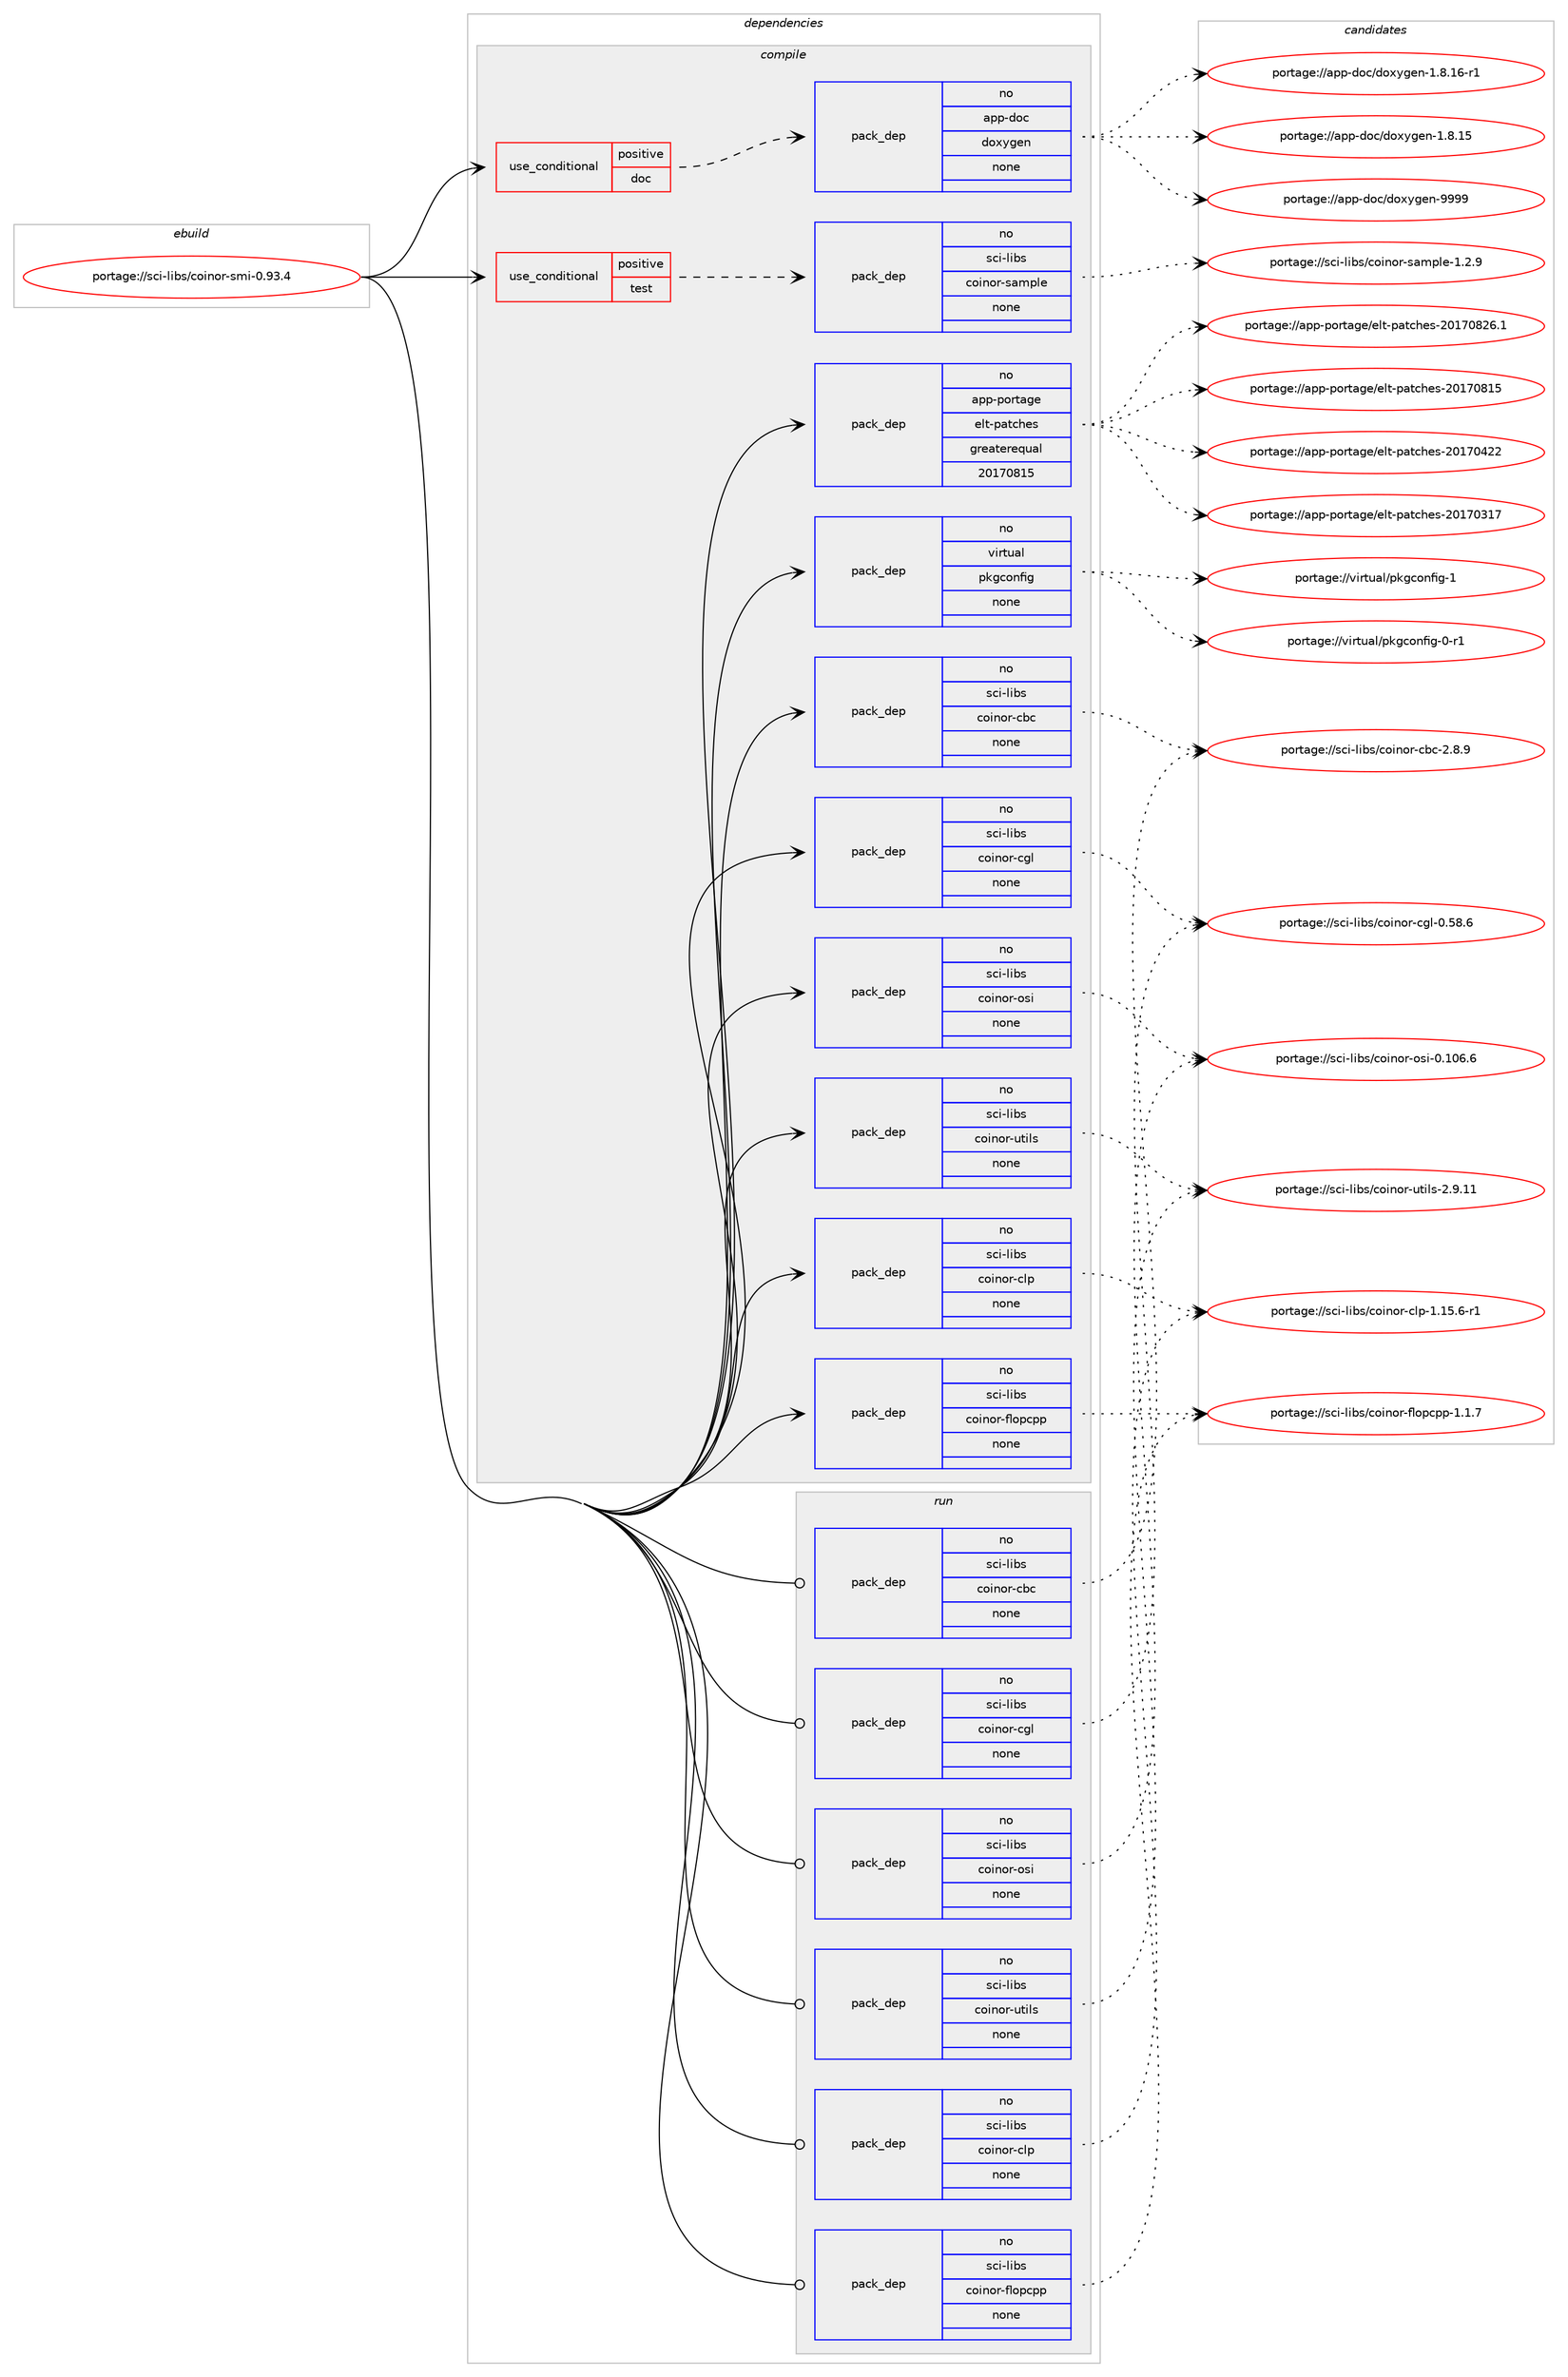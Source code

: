 digraph prolog {

# *************
# Graph options
# *************

newrank=true;
concentrate=true;
compound=true;
graph [rankdir=LR,fontname=Helvetica,fontsize=10,ranksep=1.5];#, ranksep=2.5, nodesep=0.2];
edge  [arrowhead=vee];
node  [fontname=Helvetica,fontsize=10];

# **********
# The ebuild
# **********

subgraph cluster_leftcol {
color=gray;
rank=same;
label=<<i>ebuild</i>>;
id [label="portage://sci-libs/coinor-smi-0.93.4", color=red, width=4, href="../sci-libs/coinor-smi-0.93.4.svg"];
}

# ****************
# The dependencies
# ****************

subgraph cluster_midcol {
color=gray;
label=<<i>dependencies</i>>;
subgraph cluster_compile {
fillcolor="#eeeeee";
style=filled;
label=<<i>compile</i>>;
subgraph cond11646 {
dependency55070 [label=<<TABLE BORDER="0" CELLBORDER="1" CELLSPACING="0" CELLPADDING="4"><TR><TD ROWSPAN="3" CELLPADDING="10">use_conditional</TD></TR><TR><TD>positive</TD></TR><TR><TD>doc</TD></TR></TABLE>>, shape=none, color=red];
subgraph pack42244 {
dependency55071 [label=<<TABLE BORDER="0" CELLBORDER="1" CELLSPACING="0" CELLPADDING="4" WIDTH="220"><TR><TD ROWSPAN="6" CELLPADDING="30">pack_dep</TD></TR><TR><TD WIDTH="110">no</TD></TR><TR><TD>app-doc</TD></TR><TR><TD>doxygen</TD></TR><TR><TD>none</TD></TR><TR><TD></TD></TR></TABLE>>, shape=none, color=blue];
}
dependency55070:e -> dependency55071:w [weight=20,style="dashed",arrowhead="vee"];
}
id:e -> dependency55070:w [weight=20,style="solid",arrowhead="vee"];
subgraph cond11647 {
dependency55072 [label=<<TABLE BORDER="0" CELLBORDER="1" CELLSPACING="0" CELLPADDING="4"><TR><TD ROWSPAN="3" CELLPADDING="10">use_conditional</TD></TR><TR><TD>positive</TD></TR><TR><TD>test</TD></TR></TABLE>>, shape=none, color=red];
subgraph pack42245 {
dependency55073 [label=<<TABLE BORDER="0" CELLBORDER="1" CELLSPACING="0" CELLPADDING="4" WIDTH="220"><TR><TD ROWSPAN="6" CELLPADDING="30">pack_dep</TD></TR><TR><TD WIDTH="110">no</TD></TR><TR><TD>sci-libs</TD></TR><TR><TD>coinor-sample</TD></TR><TR><TD>none</TD></TR><TR><TD></TD></TR></TABLE>>, shape=none, color=blue];
}
dependency55072:e -> dependency55073:w [weight=20,style="dashed",arrowhead="vee"];
}
id:e -> dependency55072:w [weight=20,style="solid",arrowhead="vee"];
subgraph pack42246 {
dependency55074 [label=<<TABLE BORDER="0" CELLBORDER="1" CELLSPACING="0" CELLPADDING="4" WIDTH="220"><TR><TD ROWSPAN="6" CELLPADDING="30">pack_dep</TD></TR><TR><TD WIDTH="110">no</TD></TR><TR><TD>app-portage</TD></TR><TR><TD>elt-patches</TD></TR><TR><TD>greaterequal</TD></TR><TR><TD>20170815</TD></TR></TABLE>>, shape=none, color=blue];
}
id:e -> dependency55074:w [weight=20,style="solid",arrowhead="vee"];
subgraph pack42247 {
dependency55075 [label=<<TABLE BORDER="0" CELLBORDER="1" CELLSPACING="0" CELLPADDING="4" WIDTH="220"><TR><TD ROWSPAN="6" CELLPADDING="30">pack_dep</TD></TR><TR><TD WIDTH="110">no</TD></TR><TR><TD>sci-libs</TD></TR><TR><TD>coinor-cbc</TD></TR><TR><TD>none</TD></TR><TR><TD></TD></TR></TABLE>>, shape=none, color=blue];
}
id:e -> dependency55075:w [weight=20,style="solid",arrowhead="vee"];
subgraph pack42248 {
dependency55076 [label=<<TABLE BORDER="0" CELLBORDER="1" CELLSPACING="0" CELLPADDING="4" WIDTH="220"><TR><TD ROWSPAN="6" CELLPADDING="30">pack_dep</TD></TR><TR><TD WIDTH="110">no</TD></TR><TR><TD>sci-libs</TD></TR><TR><TD>coinor-cgl</TD></TR><TR><TD>none</TD></TR><TR><TD></TD></TR></TABLE>>, shape=none, color=blue];
}
id:e -> dependency55076:w [weight=20,style="solid",arrowhead="vee"];
subgraph pack42249 {
dependency55077 [label=<<TABLE BORDER="0" CELLBORDER="1" CELLSPACING="0" CELLPADDING="4" WIDTH="220"><TR><TD ROWSPAN="6" CELLPADDING="30">pack_dep</TD></TR><TR><TD WIDTH="110">no</TD></TR><TR><TD>sci-libs</TD></TR><TR><TD>coinor-clp</TD></TR><TR><TD>none</TD></TR><TR><TD></TD></TR></TABLE>>, shape=none, color=blue];
}
id:e -> dependency55077:w [weight=20,style="solid",arrowhead="vee"];
subgraph pack42250 {
dependency55078 [label=<<TABLE BORDER="0" CELLBORDER="1" CELLSPACING="0" CELLPADDING="4" WIDTH="220"><TR><TD ROWSPAN="6" CELLPADDING="30">pack_dep</TD></TR><TR><TD WIDTH="110">no</TD></TR><TR><TD>sci-libs</TD></TR><TR><TD>coinor-flopcpp</TD></TR><TR><TD>none</TD></TR><TR><TD></TD></TR></TABLE>>, shape=none, color=blue];
}
id:e -> dependency55078:w [weight=20,style="solid",arrowhead="vee"];
subgraph pack42251 {
dependency55079 [label=<<TABLE BORDER="0" CELLBORDER="1" CELLSPACING="0" CELLPADDING="4" WIDTH="220"><TR><TD ROWSPAN="6" CELLPADDING="30">pack_dep</TD></TR><TR><TD WIDTH="110">no</TD></TR><TR><TD>sci-libs</TD></TR><TR><TD>coinor-osi</TD></TR><TR><TD>none</TD></TR><TR><TD></TD></TR></TABLE>>, shape=none, color=blue];
}
id:e -> dependency55079:w [weight=20,style="solid",arrowhead="vee"];
subgraph pack42252 {
dependency55080 [label=<<TABLE BORDER="0" CELLBORDER="1" CELLSPACING="0" CELLPADDING="4" WIDTH="220"><TR><TD ROWSPAN="6" CELLPADDING="30">pack_dep</TD></TR><TR><TD WIDTH="110">no</TD></TR><TR><TD>sci-libs</TD></TR><TR><TD>coinor-utils</TD></TR><TR><TD>none</TD></TR><TR><TD></TD></TR></TABLE>>, shape=none, color=blue];
}
id:e -> dependency55080:w [weight=20,style="solid",arrowhead="vee"];
subgraph pack42253 {
dependency55081 [label=<<TABLE BORDER="0" CELLBORDER="1" CELLSPACING="0" CELLPADDING="4" WIDTH="220"><TR><TD ROWSPAN="6" CELLPADDING="30">pack_dep</TD></TR><TR><TD WIDTH="110">no</TD></TR><TR><TD>virtual</TD></TR><TR><TD>pkgconfig</TD></TR><TR><TD>none</TD></TR><TR><TD></TD></TR></TABLE>>, shape=none, color=blue];
}
id:e -> dependency55081:w [weight=20,style="solid",arrowhead="vee"];
}
subgraph cluster_compileandrun {
fillcolor="#eeeeee";
style=filled;
label=<<i>compile and run</i>>;
}
subgraph cluster_run {
fillcolor="#eeeeee";
style=filled;
label=<<i>run</i>>;
subgraph pack42254 {
dependency55082 [label=<<TABLE BORDER="0" CELLBORDER="1" CELLSPACING="0" CELLPADDING="4" WIDTH="220"><TR><TD ROWSPAN="6" CELLPADDING="30">pack_dep</TD></TR><TR><TD WIDTH="110">no</TD></TR><TR><TD>sci-libs</TD></TR><TR><TD>coinor-cbc</TD></TR><TR><TD>none</TD></TR><TR><TD></TD></TR></TABLE>>, shape=none, color=blue];
}
id:e -> dependency55082:w [weight=20,style="solid",arrowhead="odot"];
subgraph pack42255 {
dependency55083 [label=<<TABLE BORDER="0" CELLBORDER="1" CELLSPACING="0" CELLPADDING="4" WIDTH="220"><TR><TD ROWSPAN="6" CELLPADDING="30">pack_dep</TD></TR><TR><TD WIDTH="110">no</TD></TR><TR><TD>sci-libs</TD></TR><TR><TD>coinor-cgl</TD></TR><TR><TD>none</TD></TR><TR><TD></TD></TR></TABLE>>, shape=none, color=blue];
}
id:e -> dependency55083:w [weight=20,style="solid",arrowhead="odot"];
subgraph pack42256 {
dependency55084 [label=<<TABLE BORDER="0" CELLBORDER="1" CELLSPACING="0" CELLPADDING="4" WIDTH="220"><TR><TD ROWSPAN="6" CELLPADDING="30">pack_dep</TD></TR><TR><TD WIDTH="110">no</TD></TR><TR><TD>sci-libs</TD></TR><TR><TD>coinor-clp</TD></TR><TR><TD>none</TD></TR><TR><TD></TD></TR></TABLE>>, shape=none, color=blue];
}
id:e -> dependency55084:w [weight=20,style="solid",arrowhead="odot"];
subgraph pack42257 {
dependency55085 [label=<<TABLE BORDER="0" CELLBORDER="1" CELLSPACING="0" CELLPADDING="4" WIDTH="220"><TR><TD ROWSPAN="6" CELLPADDING="30">pack_dep</TD></TR><TR><TD WIDTH="110">no</TD></TR><TR><TD>sci-libs</TD></TR><TR><TD>coinor-flopcpp</TD></TR><TR><TD>none</TD></TR><TR><TD></TD></TR></TABLE>>, shape=none, color=blue];
}
id:e -> dependency55085:w [weight=20,style="solid",arrowhead="odot"];
subgraph pack42258 {
dependency55086 [label=<<TABLE BORDER="0" CELLBORDER="1" CELLSPACING="0" CELLPADDING="4" WIDTH="220"><TR><TD ROWSPAN="6" CELLPADDING="30">pack_dep</TD></TR><TR><TD WIDTH="110">no</TD></TR><TR><TD>sci-libs</TD></TR><TR><TD>coinor-osi</TD></TR><TR><TD>none</TD></TR><TR><TD></TD></TR></TABLE>>, shape=none, color=blue];
}
id:e -> dependency55086:w [weight=20,style="solid",arrowhead="odot"];
subgraph pack42259 {
dependency55087 [label=<<TABLE BORDER="0" CELLBORDER="1" CELLSPACING="0" CELLPADDING="4" WIDTH="220"><TR><TD ROWSPAN="6" CELLPADDING="30">pack_dep</TD></TR><TR><TD WIDTH="110">no</TD></TR><TR><TD>sci-libs</TD></TR><TR><TD>coinor-utils</TD></TR><TR><TD>none</TD></TR><TR><TD></TD></TR></TABLE>>, shape=none, color=blue];
}
id:e -> dependency55087:w [weight=20,style="solid",arrowhead="odot"];
}
}

# **************
# The candidates
# **************

subgraph cluster_choices {
rank=same;
color=gray;
label=<<i>candidates</i>>;

subgraph choice42244 {
color=black;
nodesep=1;
choice971121124510011199471001111201211031011104557575757 [label="portage://app-doc/doxygen-9999", color=red, width=4,href="../app-doc/doxygen-9999.svg"];
choice97112112451001119947100111120121103101110454946564649544511449 [label="portage://app-doc/doxygen-1.8.16-r1", color=red, width=4,href="../app-doc/doxygen-1.8.16-r1.svg"];
choice9711211245100111994710011112012110310111045494656464953 [label="portage://app-doc/doxygen-1.8.15", color=red, width=4,href="../app-doc/doxygen-1.8.15.svg"];
dependency55071:e -> choice971121124510011199471001111201211031011104557575757:w [style=dotted,weight="100"];
dependency55071:e -> choice97112112451001119947100111120121103101110454946564649544511449:w [style=dotted,weight="100"];
dependency55071:e -> choice9711211245100111994710011112012110310111045494656464953:w [style=dotted,weight="100"];
}
subgraph choice42245 {
color=black;
nodesep=1;
choice11599105451081059811547991111051101111144511597109112108101454946504657 [label="portage://sci-libs/coinor-sample-1.2.9", color=red, width=4,href="../sci-libs/coinor-sample-1.2.9.svg"];
dependency55073:e -> choice11599105451081059811547991111051101111144511597109112108101454946504657:w [style=dotted,weight="100"];
}
subgraph choice42246 {
color=black;
nodesep=1;
choice971121124511211111411697103101471011081164511297116991041011154550484955485650544649 [label="portage://app-portage/elt-patches-20170826.1", color=red, width=4,href="../app-portage/elt-patches-20170826.1.svg"];
choice97112112451121111141169710310147101108116451129711699104101115455048495548564953 [label="portage://app-portage/elt-patches-20170815", color=red, width=4,href="../app-portage/elt-patches-20170815.svg"];
choice97112112451121111141169710310147101108116451129711699104101115455048495548525050 [label="portage://app-portage/elt-patches-20170422", color=red, width=4,href="../app-portage/elt-patches-20170422.svg"];
choice97112112451121111141169710310147101108116451129711699104101115455048495548514955 [label="portage://app-portage/elt-patches-20170317", color=red, width=4,href="../app-portage/elt-patches-20170317.svg"];
dependency55074:e -> choice971121124511211111411697103101471011081164511297116991041011154550484955485650544649:w [style=dotted,weight="100"];
dependency55074:e -> choice97112112451121111141169710310147101108116451129711699104101115455048495548564953:w [style=dotted,weight="100"];
dependency55074:e -> choice97112112451121111141169710310147101108116451129711699104101115455048495548525050:w [style=dotted,weight="100"];
dependency55074:e -> choice97112112451121111141169710310147101108116451129711699104101115455048495548514955:w [style=dotted,weight="100"];
}
subgraph choice42247 {
color=black;
nodesep=1;
choice115991054510810598115479911110511011111445999899455046564657 [label="portage://sci-libs/coinor-cbc-2.8.9", color=red, width=4,href="../sci-libs/coinor-cbc-2.8.9.svg"];
dependency55075:e -> choice115991054510810598115479911110511011111445999899455046564657:w [style=dotted,weight="100"];
}
subgraph choice42248 {
color=black;
nodesep=1;
choice1159910545108105981154799111105110111114459910310845484653564654 [label="portage://sci-libs/coinor-cgl-0.58.6", color=red, width=4,href="../sci-libs/coinor-cgl-0.58.6.svg"];
dependency55076:e -> choice1159910545108105981154799111105110111114459910310845484653564654:w [style=dotted,weight="100"];
}
subgraph choice42249 {
color=black;
nodesep=1;
choice11599105451081059811547991111051101111144599108112454946495346544511449 [label="portage://sci-libs/coinor-clp-1.15.6-r1", color=red, width=4,href="../sci-libs/coinor-clp-1.15.6-r1.svg"];
dependency55077:e -> choice11599105451081059811547991111051101111144599108112454946495346544511449:w [style=dotted,weight="100"];
}
subgraph choice42250 {
color=black;
nodesep=1;
choice11599105451081059811547991111051101111144510210811111299112112454946494655 [label="portage://sci-libs/coinor-flopcpp-1.1.7", color=red, width=4,href="../sci-libs/coinor-flopcpp-1.1.7.svg"];
dependency55078:e -> choice11599105451081059811547991111051101111144510210811111299112112454946494655:w [style=dotted,weight="100"];
}
subgraph choice42251 {
color=black;
nodesep=1;
choice1159910545108105981154799111105110111114451111151054548464948544654 [label="portage://sci-libs/coinor-osi-0.106.6", color=red, width=4,href="../sci-libs/coinor-osi-0.106.6.svg"];
dependency55079:e -> choice1159910545108105981154799111105110111114451111151054548464948544654:w [style=dotted,weight="100"];
}
subgraph choice42252 {
color=black;
nodesep=1;
choice11599105451081059811547991111051101111144511711610510811545504657464949 [label="portage://sci-libs/coinor-utils-2.9.11", color=red, width=4,href="../sci-libs/coinor-utils-2.9.11.svg"];
dependency55080:e -> choice11599105451081059811547991111051101111144511711610510811545504657464949:w [style=dotted,weight="100"];
}
subgraph choice42253 {
color=black;
nodesep=1;
choice1181051141161179710847112107103991111101021051034549 [label="portage://virtual/pkgconfig-1", color=red, width=4,href="../virtual/pkgconfig-1.svg"];
choice11810511411611797108471121071039911111010210510345484511449 [label="portage://virtual/pkgconfig-0-r1", color=red, width=4,href="../virtual/pkgconfig-0-r1.svg"];
dependency55081:e -> choice1181051141161179710847112107103991111101021051034549:w [style=dotted,weight="100"];
dependency55081:e -> choice11810511411611797108471121071039911111010210510345484511449:w [style=dotted,weight="100"];
}
subgraph choice42254 {
color=black;
nodesep=1;
choice115991054510810598115479911110511011111445999899455046564657 [label="portage://sci-libs/coinor-cbc-2.8.9", color=red, width=4,href="../sci-libs/coinor-cbc-2.8.9.svg"];
dependency55082:e -> choice115991054510810598115479911110511011111445999899455046564657:w [style=dotted,weight="100"];
}
subgraph choice42255 {
color=black;
nodesep=1;
choice1159910545108105981154799111105110111114459910310845484653564654 [label="portage://sci-libs/coinor-cgl-0.58.6", color=red, width=4,href="../sci-libs/coinor-cgl-0.58.6.svg"];
dependency55083:e -> choice1159910545108105981154799111105110111114459910310845484653564654:w [style=dotted,weight="100"];
}
subgraph choice42256 {
color=black;
nodesep=1;
choice11599105451081059811547991111051101111144599108112454946495346544511449 [label="portage://sci-libs/coinor-clp-1.15.6-r1", color=red, width=4,href="../sci-libs/coinor-clp-1.15.6-r1.svg"];
dependency55084:e -> choice11599105451081059811547991111051101111144599108112454946495346544511449:w [style=dotted,weight="100"];
}
subgraph choice42257 {
color=black;
nodesep=1;
choice11599105451081059811547991111051101111144510210811111299112112454946494655 [label="portage://sci-libs/coinor-flopcpp-1.1.7", color=red, width=4,href="../sci-libs/coinor-flopcpp-1.1.7.svg"];
dependency55085:e -> choice11599105451081059811547991111051101111144510210811111299112112454946494655:w [style=dotted,weight="100"];
}
subgraph choice42258 {
color=black;
nodesep=1;
choice1159910545108105981154799111105110111114451111151054548464948544654 [label="portage://sci-libs/coinor-osi-0.106.6", color=red, width=4,href="../sci-libs/coinor-osi-0.106.6.svg"];
dependency55086:e -> choice1159910545108105981154799111105110111114451111151054548464948544654:w [style=dotted,weight="100"];
}
subgraph choice42259 {
color=black;
nodesep=1;
choice11599105451081059811547991111051101111144511711610510811545504657464949 [label="portage://sci-libs/coinor-utils-2.9.11", color=red, width=4,href="../sci-libs/coinor-utils-2.9.11.svg"];
dependency55087:e -> choice11599105451081059811547991111051101111144511711610510811545504657464949:w [style=dotted,weight="100"];
}
}

}
